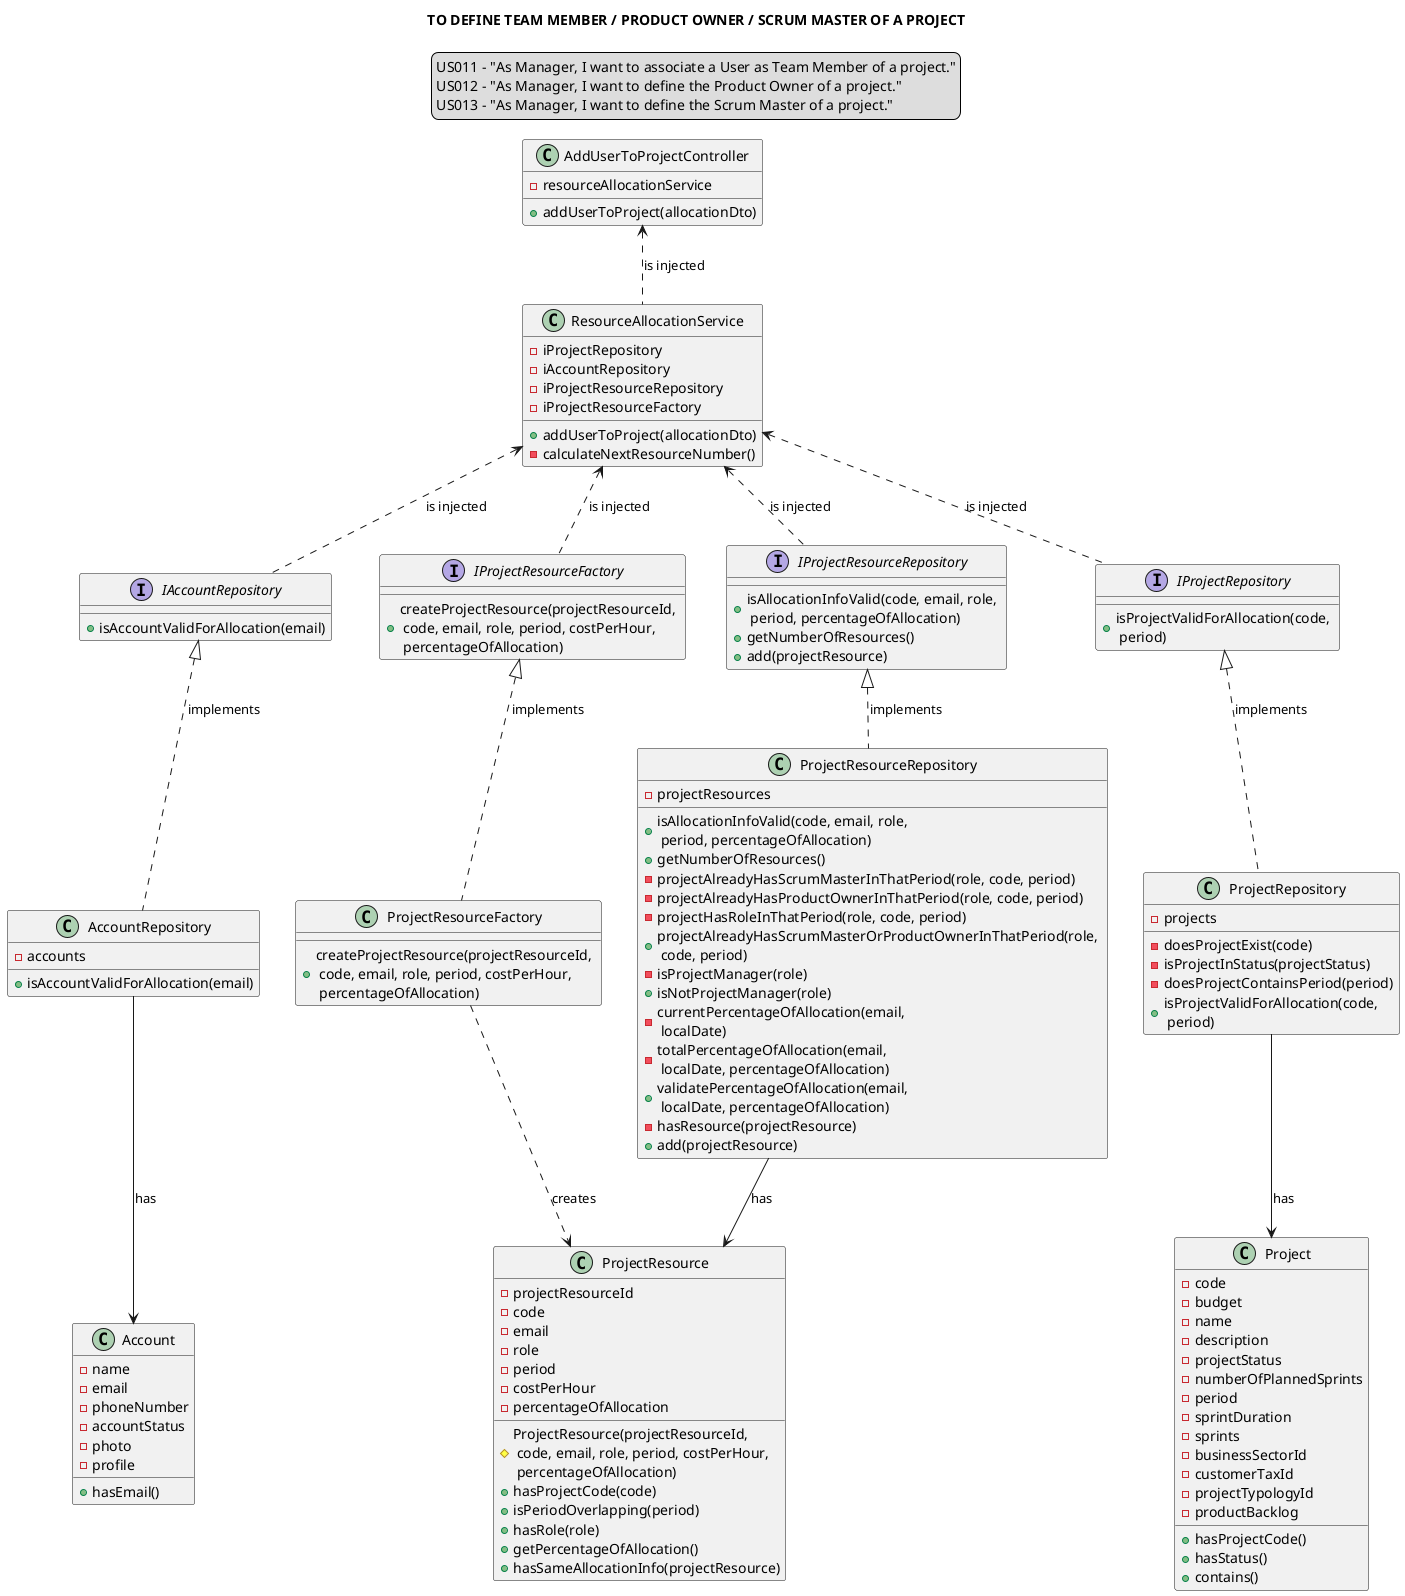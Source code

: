 @startuml

skinparam sequenceMessageAlign center
title TO DEFINE TEAM MEMBER / PRODUCT OWNER / SCRUM MASTER OF A PROJECT
legend top
US011 - "As Manager, I want to associate a User as Team Member of a project."
US012 - "As Manager, I want to define the Product Owner of a project."
US013 - "As Manager, I want to define the Scrum Master of a project."
end legend

class AddUserToProjectController {
-resourceAllocationService
+addUserToProject(allocationDto)
}

class ResourceAllocationService {
-iProjectRepository
-iAccountRepository
-iProjectResourceRepository
-iProjectResourceFactory
+addUserToProject(allocationDto)
-calculateNextResourceNumber()
}

interface IProjectResourceRepository {
+isAllocationInfoValid(code, email, role, \n period, percentageOfAllocation)
+getNumberOfResources()
+add(projectResource)
}

class ProjectResourceRepository {
-projectResources
+isAllocationInfoValid(code, email, role, \n period, percentageOfAllocation)
+getNumberOfResources()
-projectAlreadyHasScrumMasterInThatPeriod(role, code, period)
-projectAlreadyHasProductOwnerInThatPeriod(role, code, period)
-projectHasRoleInThatPeriod(role, code, period)
+projectAlreadyHasScrumMasterOrProductOwnerInThatPeriod(role, \n code, period)
-isProjectManager(role)
+isNotProjectManager(role)
-currentPercentageOfAllocation(email, \n localDate)
-totalPercentageOfAllocation(email, \n localDate, percentageOfAllocation)
+validatePercentageOfAllocation(email, \n localDate, percentageOfAllocation)
-hasResource(projectResource)
+add(projectResource)
}

interface IAccountRepository {
+isAccountValidForAllocation(email)
}

class AccountRepository {
-accounts
+isAccountValidForAllocation(email)
}

interface IProjectRepository {
+isProjectValidForAllocation(code, \n period)
}

class ProjectRepository {
-projects
-doesProjectExist(code)
-isProjectInStatus(projectStatus)
-doesProjectContainsPeriod(period)
+isProjectValidForAllocation(code, \n period)
}

interface IProjectResourceFactory {
+createProjectResource(projectResourceId, \n code, email, role, period, costPerHour, \n percentageOfAllocation)
}

class ProjectResourceFactory {
+createProjectResource(projectResourceId, \n code, email, role, period, costPerHour, \n percentageOfAllocation)
}

class ProjectResource {
-projectResourceId
-code
-email
-role
-period
-costPerHour
-percentageOfAllocation
#ProjectResource(projectResourceId, \n code, email, role, period, costPerHour, \n percentageOfAllocation)
+hasProjectCode(code)
+isPeriodOverlapping(period)
+hasRole(role)
+getPercentageOfAllocation()
+hasSameAllocationInfo(projectResource)
}

class Project {
-code
-budget
-name
-description
-projectStatus
-numberOfPlannedSprints
-period
-sprintDuration
-sprints
-businessSectorId
-customerTaxId
-projectTypologyId
-productBacklog
+hasProjectCode()
+hasStatus()
+contains()
}

class Account {
-name
-email
-phoneNumber
-accountStatus
-photo
-profile
+hasEmail()
}

AddUserToProjectController <.. ResourceAllocationService: is injected
ResourceAllocationService <.. IProjectRepository: is injected
ResourceAllocationService <.. IAccountRepository: is injected
ResourceAllocationService <.. IProjectResourceRepository: is injected
ResourceAllocationService <.. IProjectResourceFactory: is injected
IProjectRepository <|.. ProjectRepository: implements
IAccountRepository <|.. AccountRepository: implements
IProjectResourceRepository <|.. ProjectResourceRepository: implements
IProjectResourceFactory <|.. ProjectResourceFactory: implements
ProjectResourceRepository --> ProjectResource: has
ProjectResourceFactory ..> ProjectResource: creates
ProjectRepository --> Project: has
AccountRepository --> Account: has

@enduml